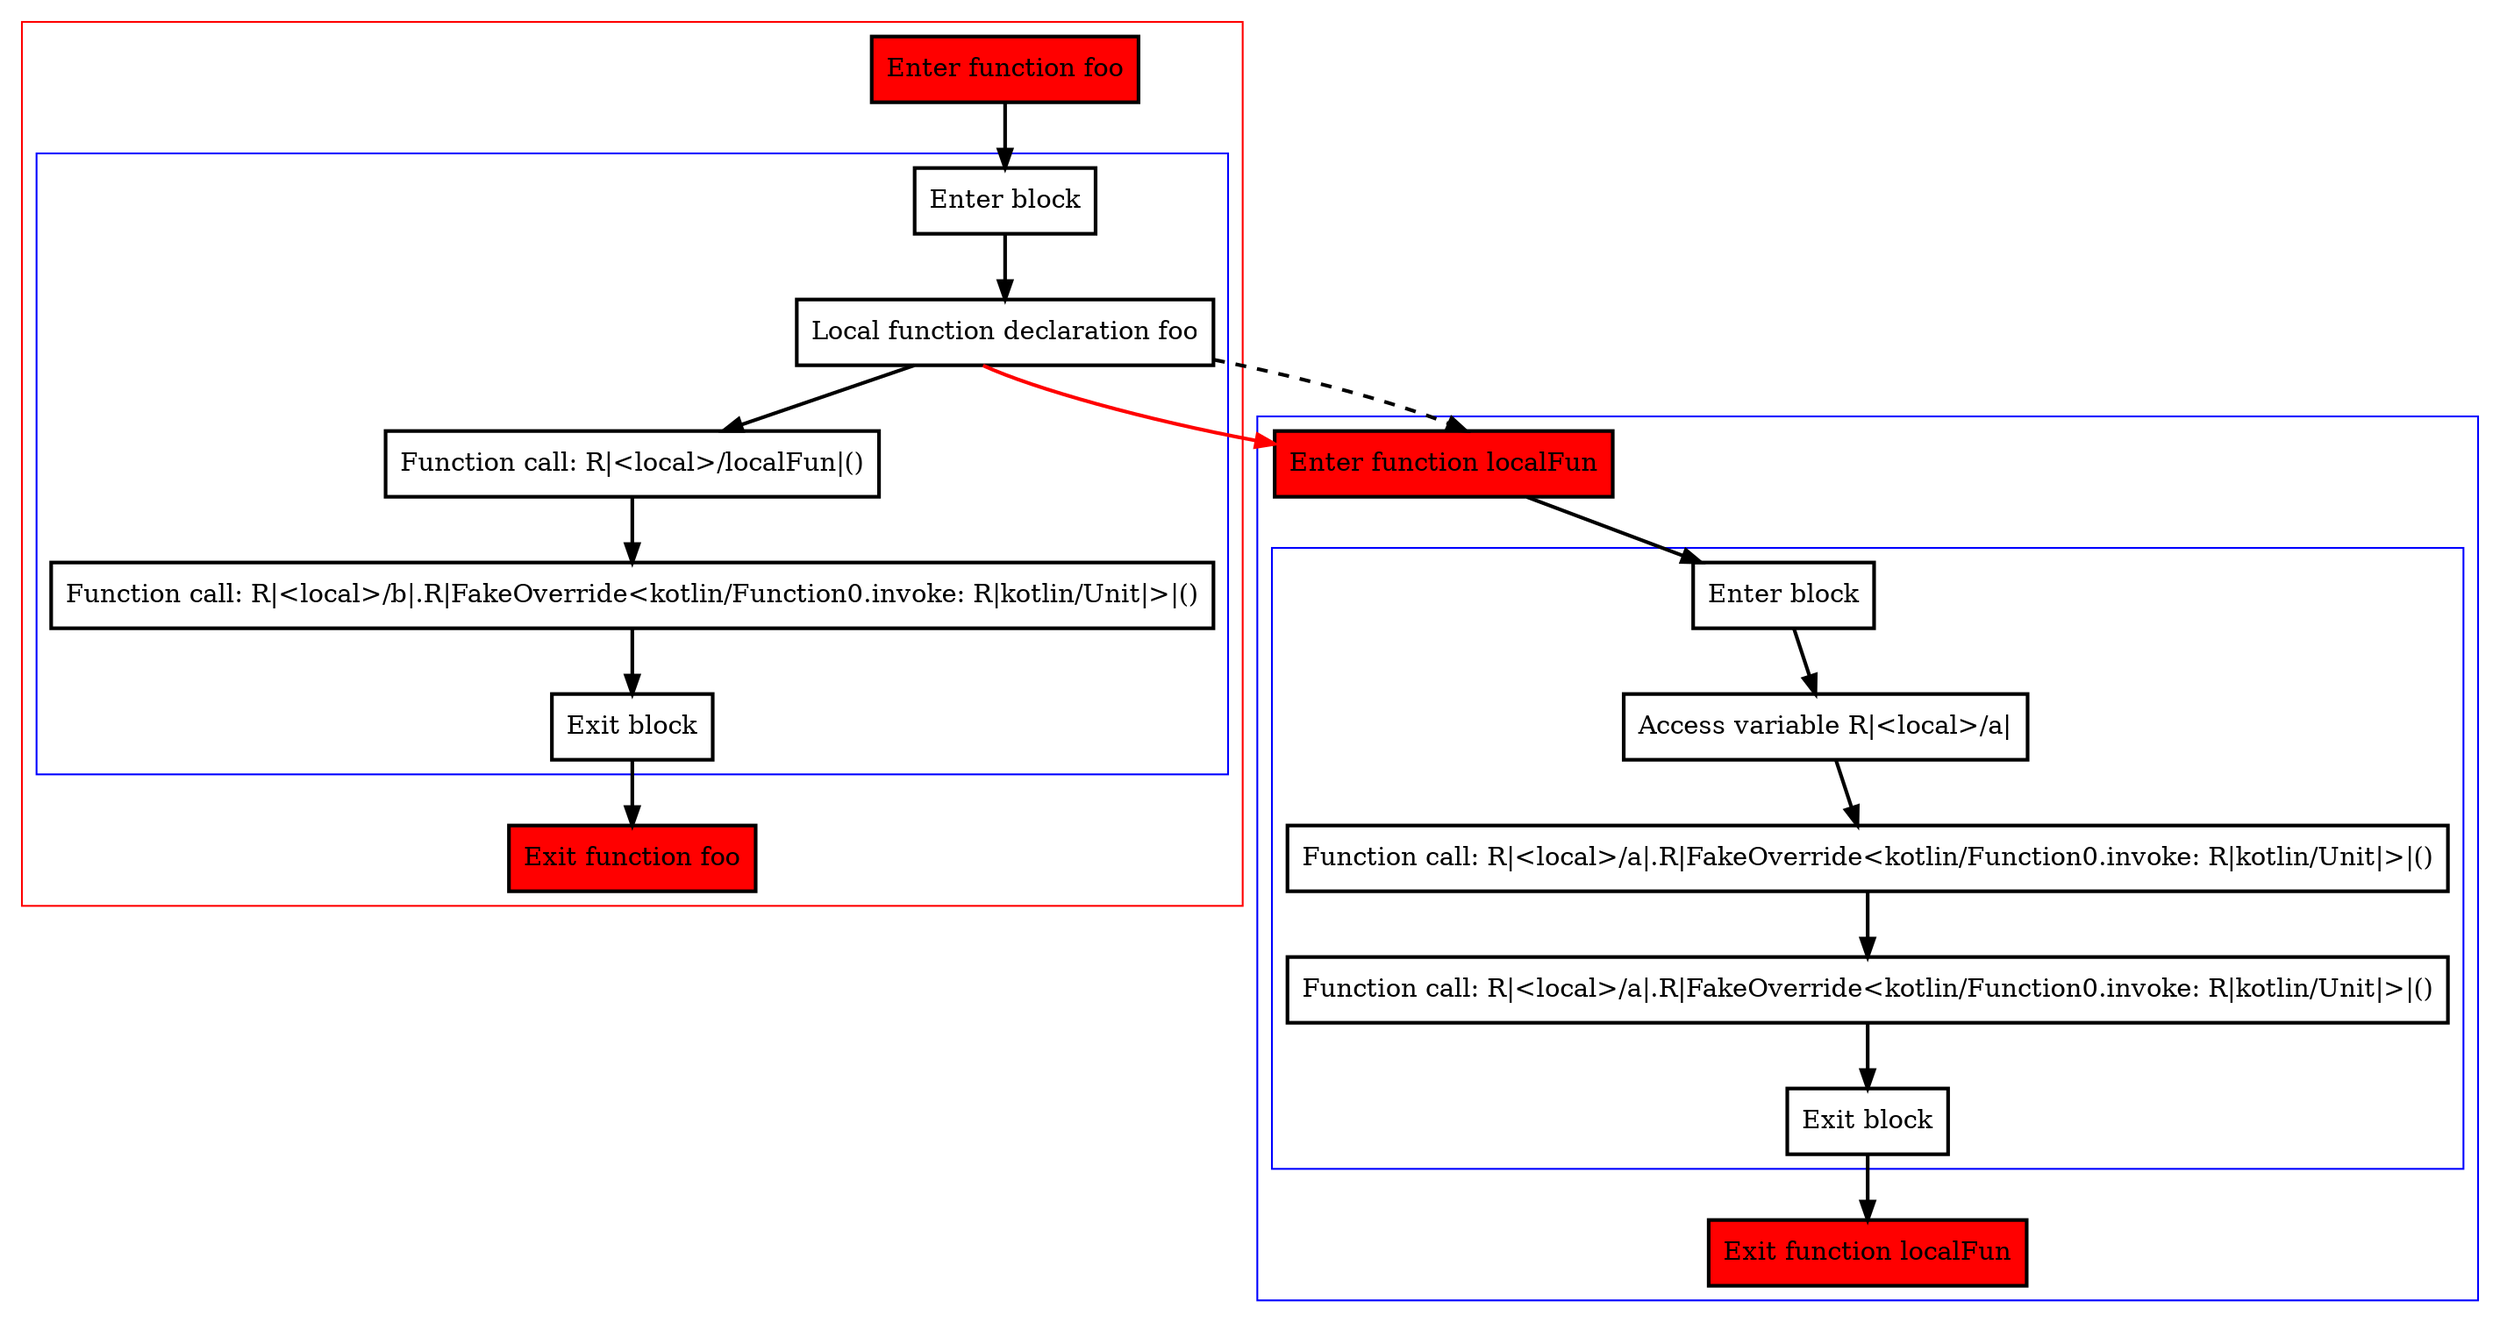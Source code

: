 digraph inLocalFunction_kt {
    graph [nodesep=3]
    node [shape=box penwidth=2]
    edge [penwidth=2]

    subgraph cluster_0 {
        color=red
        0 [label="Enter function foo" style="filled" fillcolor=red];
        subgraph cluster_1 {
            color=blue
            1 [label="Enter block"];
            2 [label="Local function declaration foo"];
            3 [label="Function call: R|<local>/localFun|()"];
            4 [label="Function call: R|<local>/b|.R|FakeOverride<kotlin/Function0.invoke: R|kotlin/Unit|>|()"];
            5 [label="Exit block"];
        }
        6 [label="Exit function foo" style="filled" fillcolor=red];
    }
    subgraph cluster_2 {
        color=blue
        7 [label="Enter function localFun" style="filled" fillcolor=red];
        subgraph cluster_3 {
            color=blue
            8 [label="Enter block"];
            9 [label="Access variable R|<local>/a|"];
            10 [label="Function call: R|<local>/a|.R|FakeOverride<kotlin/Function0.invoke: R|kotlin/Unit|>|()"];
            11 [label="Function call: R|<local>/a|.R|FakeOverride<kotlin/Function0.invoke: R|kotlin/Unit|>|()"];
            12 [label="Exit block"];
        }
        13 [label="Exit function localFun" style="filled" fillcolor=red];
    }
    0 -> {1};
    1 -> {2};
    2 -> {3};
    2 -> {7} [color=red];
    2 -> {7} [style=dashed];
    3 -> {4};
    4 -> {5};
    5 -> {6};
    7 -> {8};
    8 -> {9};
    9 -> {10};
    10 -> {11};
    11 -> {12};
    12 -> {13};

}
